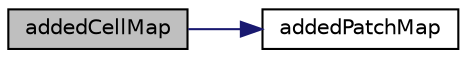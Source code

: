 digraph "addedCellMap"
{
  bgcolor="transparent";
  edge [fontname="Helvetica",fontsize="10",labelfontname="Helvetica",labelfontsize="10"];
  node [fontname="Helvetica",fontsize="10",shape=record];
  rankdir="LR";
  Node1 [label="addedCellMap",height=0.2,width=0.4,color="black", fillcolor="grey75", style="filled", fontcolor="black"];
  Node1 -> Node2 [color="midnightblue",fontsize="10",style="solid",fontname="Helvetica"];
  Node2 [label="addedPatchMap",height=0.2,width=0.4,color="black",URL="$a01437.html#a3983347a0a95ab564ddcddc408f71736",tooltip="From added mesh patch index to new patch index or -1 if. "];
}
